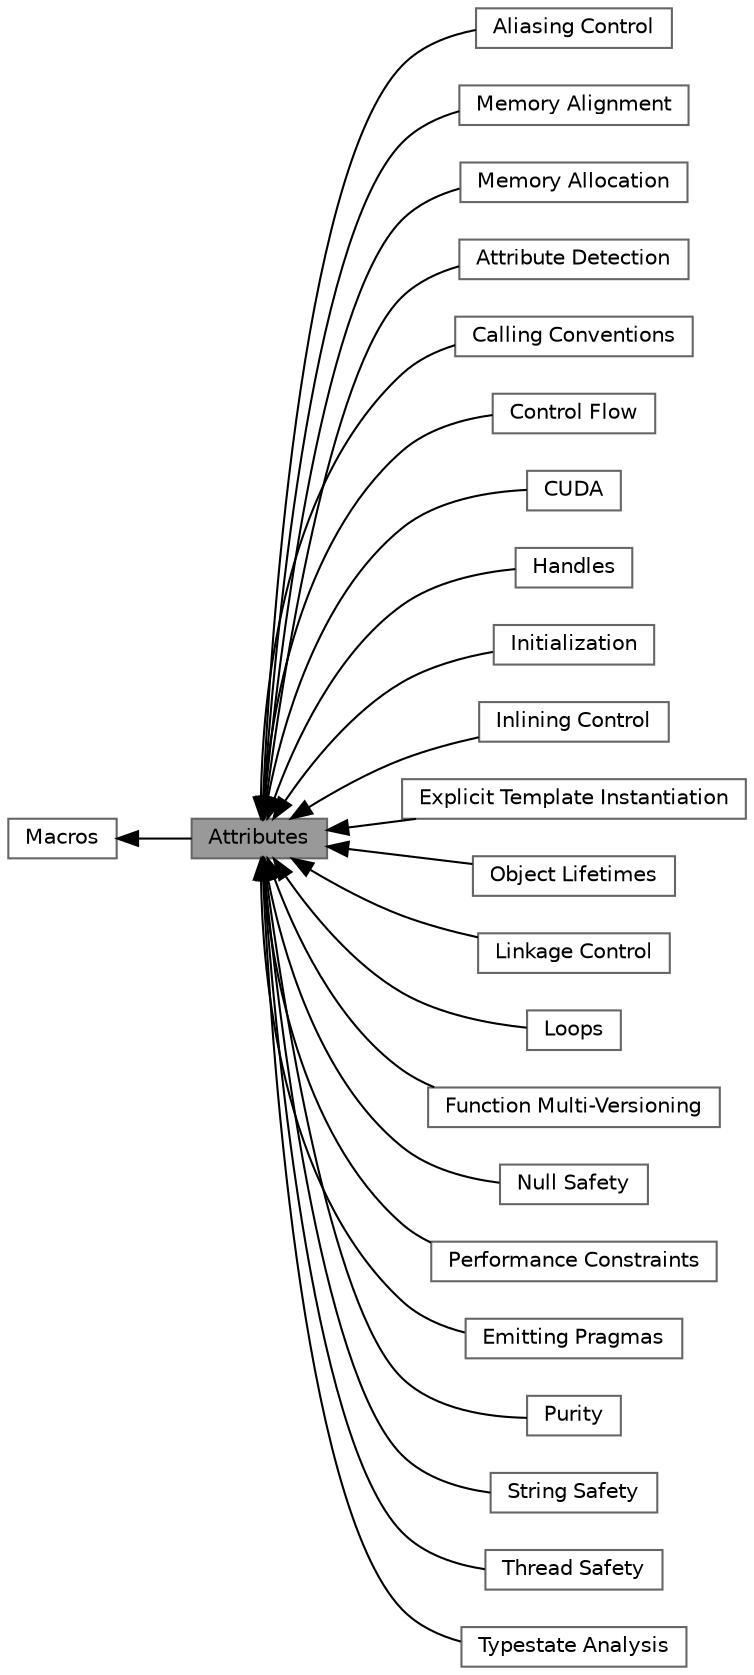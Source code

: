 digraph "Attributes"
{
 // INTERACTIVE_SVG=YES
 // LATEX_PDF_SIZE
  bgcolor="transparent";
  edge [fontname=Helvetica,fontsize=10,labelfontname=Helvetica,labelfontsize=10];
  node [fontname=Helvetica,fontsize=10,shape=box,height=0.2,width=0.4];
  rankdir=LR;
  Node12 [id="Node000012",label="Aliasing Control",height=0.2,width=0.4,color="grey40", fillcolor="white", style="filled",URL="$de/d76/group__aliasing__attributes.html",tooltip=" "];
  Node15 [id="Node000015",label="Memory Alignment",height=0.2,width=0.4,color="grey40", fillcolor="white", style="filled",URL="$df/df7/group__alignment__attributes.html",tooltip=" "];
  Node18 [id="Node000018",label="Memory Allocation",height=0.2,width=0.4,color="grey40", fillcolor="white", style="filled",URL="$df/dbd/group__allocation__attributes.html",tooltip=" "];
  Node3 [id="Node000003",label="Attribute Detection",height=0.2,width=0.4,color="grey40", fillcolor="white", style="filled",URL="$df/db3/group__attribute__detection.html",tooltip=" "];
  Node1 [id="Node000001",label="Attributes",height=0.2,width=0.4,color="gray40", fillcolor="grey60", style="filled", fontcolor="black",tooltip="macros used to provide useful attributes"];
  Node6 [id="Node000006",label="Calling Conventions",height=0.2,width=0.4,color="grey40", fillcolor="white", style="filled",URL="$d5/dc1/group__calling__convention__attributes.html",tooltip=" "];
  Node19 [id="Node000019",label="Control Flow",height=0.2,width=0.4,color="grey40", fillcolor="white", style="filled",URL="$da/d81/group__control__flow__attributes.html",tooltip=" "];
  Node21 [id="Node000021",label="CUDA",height=0.2,width=0.4,color="grey40", fillcolor="white", style="filled",URL="$d5/dd9/group__cuda__attributes.html",tooltip=" "];
  Node11 [id="Node000011",label="Handles",height=0.2,width=0.4,color="grey40", fillcolor="white", style="filled",URL="$db/dc0/group__handle__attributes.html",tooltip=" "];
  Node13 [id="Node000013",label="Initialization",height=0.2,width=0.4,color="grey40", fillcolor="white", style="filled",URL="$da/d99/group__initialization__attributes.html",tooltip=" "];
  Node4 [id="Node000004",label="Inlining Control",height=0.2,width=0.4,color="grey40", fillcolor="white", style="filled",URL="$d3/d4e/group__inlining__attributes.html",tooltip=" "];
  Node8 [id="Node000008",label="Explicit Template Instantiation",height=0.2,width=0.4,color="grey40", fillcolor="white", style="filled",URL="$d9/d2b/group__instantiation__attributes.html",tooltip=" "];
  Node17 [id="Node000017",label="Object Lifetimes",height=0.2,width=0.4,color="grey40", fillcolor="white", style="filled",URL="$dd/de0/group__lifetime__attributes.html",tooltip=" "];
  Node7 [id="Node000007",label="Linkage Control",height=0.2,width=0.4,color="grey40", fillcolor="white", style="filled",URL="$dd/d43/group__linkage__attributes.html",tooltip=" "];
  Node23 [id="Node000023",label="Loops",height=0.2,width=0.4,color="grey40", fillcolor="white", style="filled",URL="$da/d2b/group__loop__attributes.html",tooltip=" "];
  Node2 [id="Node000002",label="Macros",height=0.2,width=0.4,color="grey40", fillcolor="white", style="filled",URL="$d5/dfd/group__macros.html",tooltip=" "];
  Node5 [id="Node000005",label="Function Multi-Versioning",height=0.2,width=0.4,color="grey40", fillcolor="white", style="filled",URL="$d2/db2/group__multiversioning__attributes.html",tooltip=" "];
  Node20 [id="Node000020",label="Null Safety",height=0.2,width=0.4,color="grey40", fillcolor="white", style="filled",URL="$d9/da3/group__null__safety__attributes.html",tooltip=" "];
  Node24 [id="Node000024",label="Performance Constraints",height=0.2,width=0.4,color="grey40", fillcolor="white", style="filled",URL="$d9/dad/group__performance__constraint__attributes.html",tooltip=" "];
  Node22 [id="Node000022",label="Emitting Pragmas",height=0.2,width=0.4,color="grey40", fillcolor="white", style="filled",URL="$d3/d5e/group__pragmas.html",tooltip=" "];
  Node14 [id="Node000014",label="Purity",height=0.2,width=0.4,color="grey40", fillcolor="white", style="filled",URL="$d9/d3d/group__purity__attributes.html",tooltip=" "];
  Node16 [id="Node000016",label="String Safety",height=0.2,width=0.4,color="grey40", fillcolor="white", style="filled",URL="$d1/d51/group__string__safety__attributes.html",tooltip=" "];
  Node10 [id="Node000010",label="Thread Safety",height=0.2,width=0.4,color="grey40", fillcolor="white", style="filled",URL="$d7/d3c/group__thread__safety__attributes.html",tooltip=" "];
  Node9 [id="Node000009",label="Typestate Analysis",height=0.2,width=0.4,color="grey40", fillcolor="white", style="filled",URL="$d4/dad/group__typestate__analysis.html",tooltip=" "];
  Node2->Node1 [shape=plaintext, dir="back", style="solid"];
  Node1->Node3 [shape=plaintext, dir="back", style="solid"];
  Node1->Node4 [shape=plaintext, dir="back", style="solid"];
  Node1->Node5 [shape=plaintext, dir="back", style="solid"];
  Node1->Node6 [shape=plaintext, dir="back", style="solid"];
  Node1->Node7 [shape=plaintext, dir="back", style="solid"];
  Node1->Node8 [shape=plaintext, dir="back", style="solid"];
  Node1->Node9 [shape=plaintext, dir="back", style="solid"];
  Node1->Node10 [shape=plaintext, dir="back", style="solid"];
  Node1->Node11 [shape=plaintext, dir="back", style="solid"];
  Node1->Node12 [shape=plaintext, dir="back", style="solid"];
  Node1->Node13 [shape=plaintext, dir="back", style="solid"];
  Node1->Node14 [shape=plaintext, dir="back", style="solid"];
  Node1->Node15 [shape=plaintext, dir="back", style="solid"];
  Node1->Node16 [shape=plaintext, dir="back", style="solid"];
  Node1->Node17 [shape=plaintext, dir="back", style="solid"];
  Node1->Node18 [shape=plaintext, dir="back", style="solid"];
  Node1->Node19 [shape=plaintext, dir="back", style="solid"];
  Node1->Node20 [shape=plaintext, dir="back", style="solid"];
  Node1->Node21 [shape=plaintext, dir="back", style="solid"];
  Node1->Node22 [shape=plaintext, dir="back", style="solid"];
  Node1->Node23 [shape=plaintext, dir="back", style="solid"];
  Node1->Node24 [shape=plaintext, dir="back", style="solid"];
}
